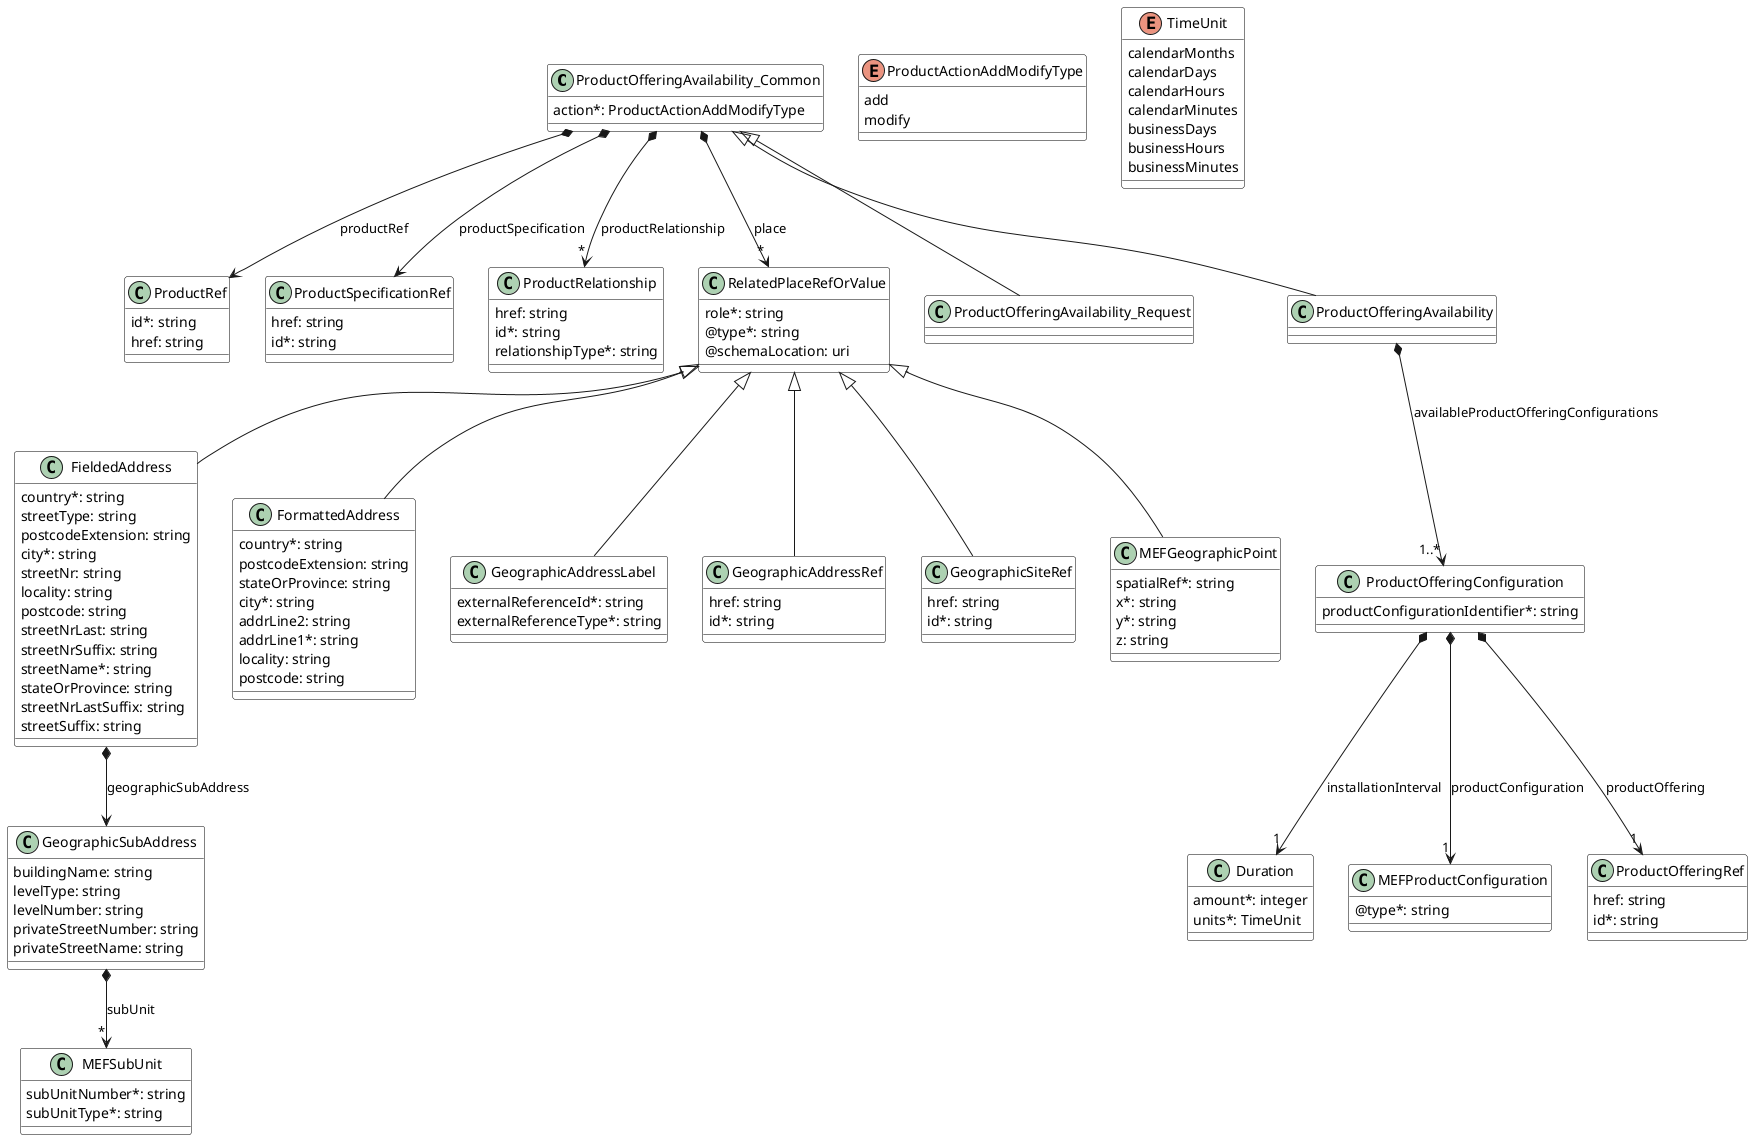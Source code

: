 @startuml
skinparam {
    ClassBackgroundColor White
    ClassBorderColor Black
}

class ProductOfferingAvailability_Common {

    action*: ProductActionAddModifyType
}

ProductOfferingAvailability_Common *--> ProductRef : productRef
ProductOfferingAvailability_Common *--> ProductSpecificationRef : productSpecification
ProductOfferingAvailability_Common *-->"*" ProductRelationship : productRelationship
ProductOfferingAvailability_Common *-->"*" RelatedPlaceRefOrValue : place


class ProductOfferingAvailability_Request {

}
ProductOfferingAvailability_Common <|-- ProductOfferingAvailability_Request



class ProductOfferingAvailability {

}
ProductOfferingAvailability_Common <|-- ProductOfferingAvailability

ProductOfferingAvailability *-->"1..*" ProductOfferingConfiguration : availableProductOfferingConfigurations


enum ProductActionAddModifyType {

    add
    modify
}
class ProductSpecificationRef {

    href: string
    id*: string
}



class ProductRelationship {

    href: string
    id*: string
    relationshipType*: string
}



class Duration {

    amount*: integer
    units*: TimeUnit
}



enum TimeUnit {

    calendarMonths
    calendarDays
    calendarHours
    calendarMinutes
    businessDays
    businessHours
    businessMinutes
}
class RelatedPlaceRefOrValue {

    role*: string
    @type*: string
    @schemaLocation: uri
}



class FieldedAddress {

    country*: string
    streetType: string
    postcodeExtension: string
    city*: string
    streetNr: string
    locality: string
    postcode: string
    streetNrLast: string
    streetNrSuffix: string
    streetName*: string
    stateOrProvince: string
    streetNrLastSuffix: string
    streetSuffix: string
}
RelatedPlaceRefOrValue <|-- FieldedAddress

FieldedAddress *--> GeographicSubAddress : geographicSubAddress


class FormattedAddress {

    country*: string
    postcodeExtension: string
    stateOrProvince: string
    city*: string
    addrLine2: string
    addrLine1*: string
    locality: string
    postcode: string
}
RelatedPlaceRefOrValue <|-- FormattedAddress



class GeographicAddressLabel {

    externalReferenceId*: string
    externalReferenceType*: string
}
RelatedPlaceRefOrValue <|-- GeographicAddressLabel



class GeographicAddressRef {

    href: string
    id*: string
}
RelatedPlaceRefOrValue <|-- GeographicAddressRef



class GeographicSiteRef {

    href: string
    id*: string
}
RelatedPlaceRefOrValue <|-- GeographicSiteRef



class GeographicSubAddress {

    buildingName: string
    levelType: string
    levelNumber: string
    privateStreetNumber: string
    privateStreetName: string
}

GeographicSubAddress *-->"*" MEFSubUnit : subUnit


class MEFGeographicPoint {

    spatialRef*: string
    x*: string
    y*: string
    z: string
}
RelatedPlaceRefOrValue <|-- MEFGeographicPoint



class MEFSubUnit {

    subUnitNumber*: string
    subUnitType*: string
}



class MEFProductConfiguration {

    @type*: string
}



class ProductOfferingRef {

    href: string
    id*: string
}



class ProductOfferingConfiguration {

    productConfigurationIdentifier*: string
}

ProductOfferingConfiguration *-->"1" ProductOfferingRef : productOffering
ProductOfferingConfiguration *-->"1" MEFProductConfiguration : productConfiguration
ProductOfferingConfiguration *-->"1" Duration : installationInterval


class ProductRef {

    id*: string
    href: string
}



@enduml
